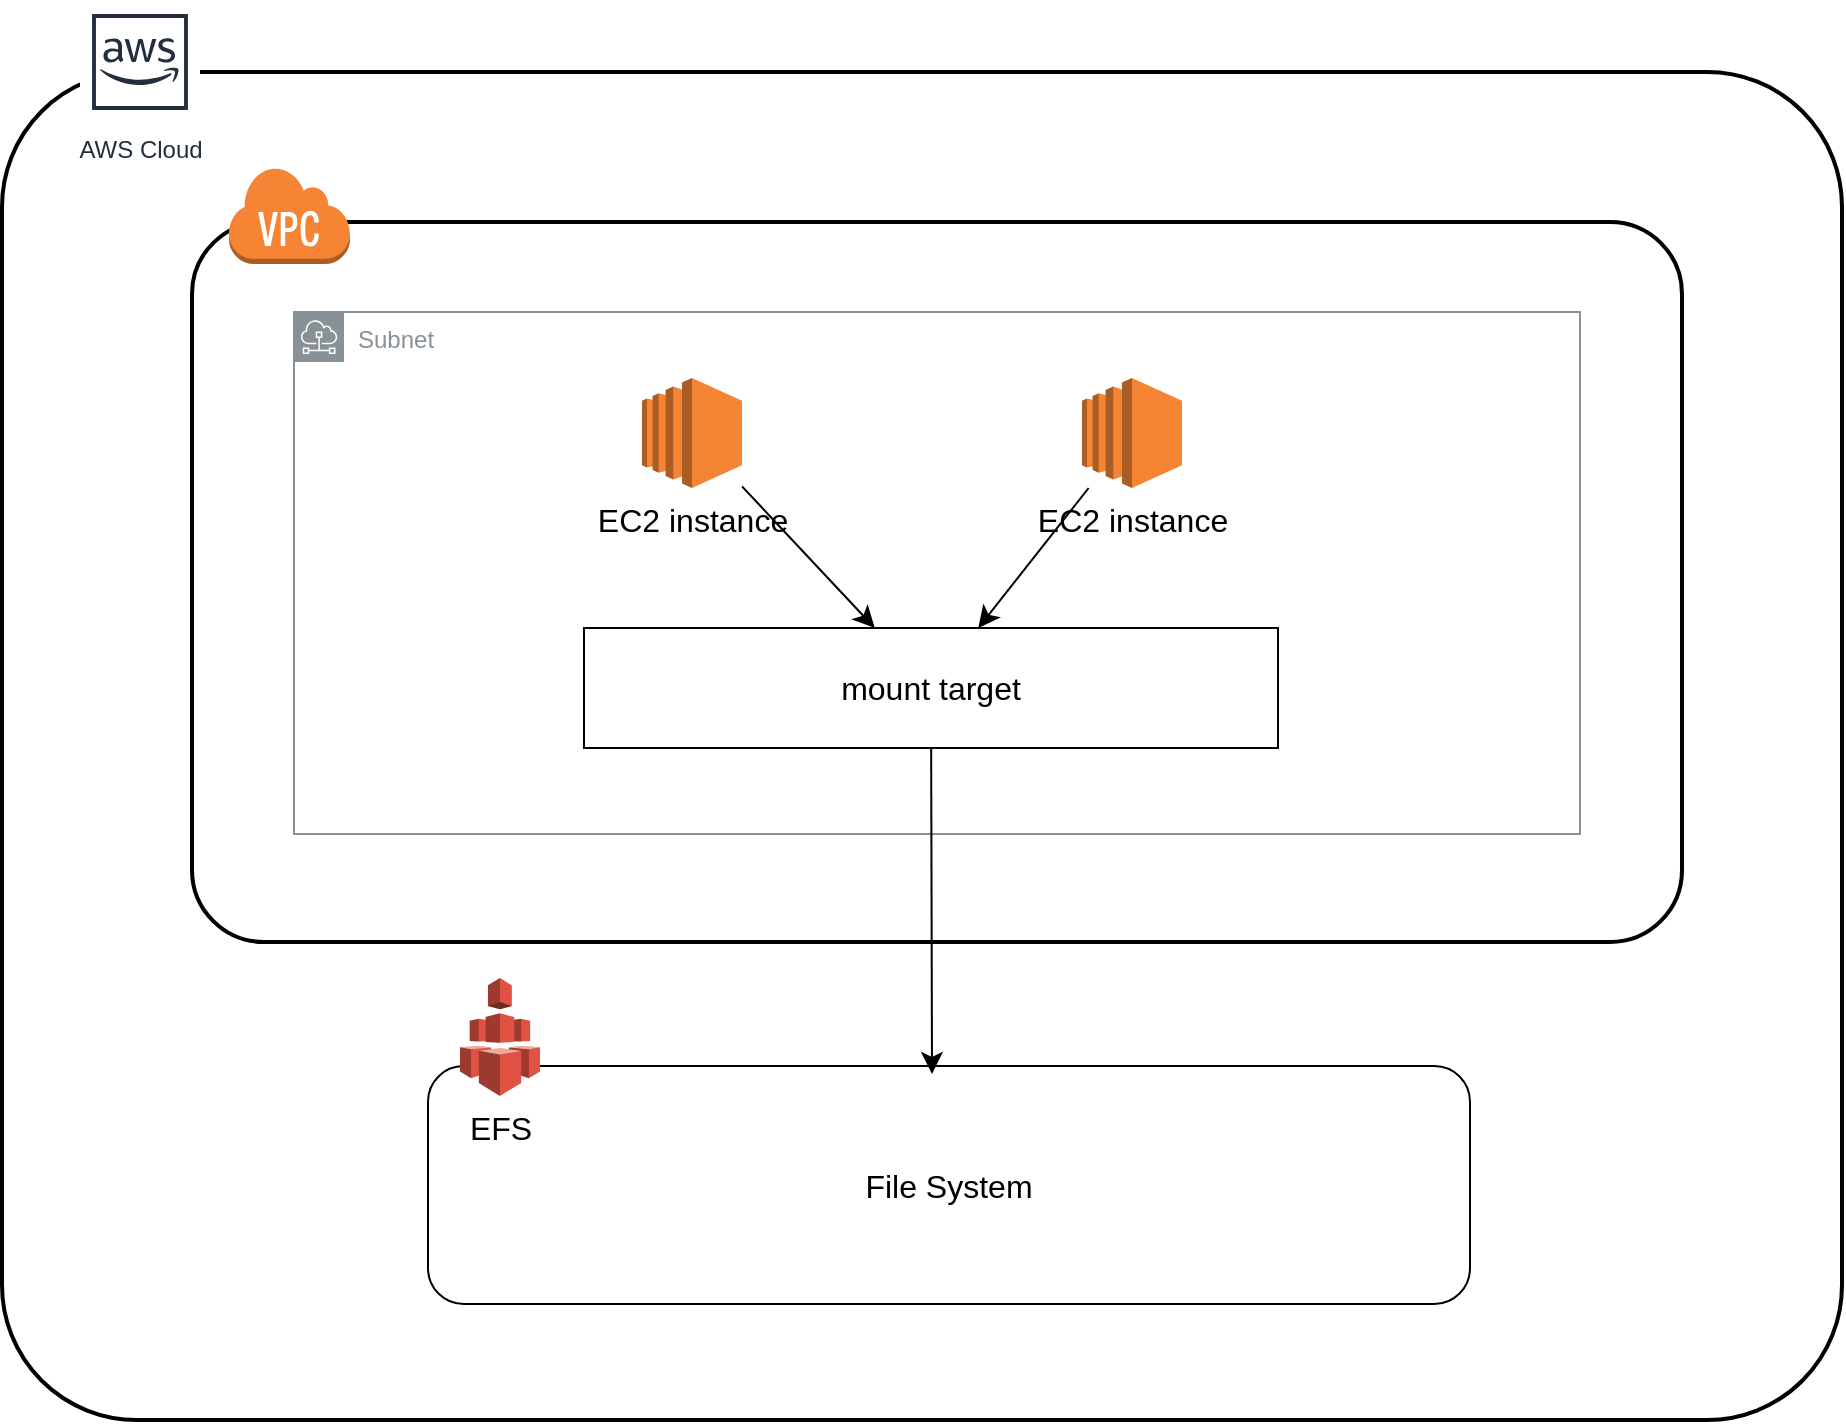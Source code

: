 <mxfile version="23.0.2" type="github">
  <diagram name="Page-1" id="hjasZw5lx7Q7KENLqYDq">
    <mxGraphModel dx="1834" dy="822" grid="0" gridSize="10" guides="1" tooltips="1" connect="1" arrows="1" fold="1" page="0" pageScale="1" pageWidth="850" pageHeight="1100" math="0" shadow="0">
      <root>
        <mxCell id="0" />
        <mxCell id="1" parent="0" />
        <mxCell id="gpbE0uFMWpD5C5QdrG1w-2" value="" style="rounded=1;arcSize=10;dashed=0;fillColor=none;gradientColor=none;strokeWidth=2;fontSize=16;" vertex="1" parent="1">
          <mxGeometry x="-360" y="63" width="920" height="674" as="geometry" />
        </mxCell>
        <mxCell id="gpbE0uFMWpD5C5QdrG1w-22" value="File System" style="rounded=1;whiteSpace=wrap;html=1;fontSize=16;" vertex="1" parent="1">
          <mxGeometry x="-147" y="560" width="521" height="119" as="geometry" />
        </mxCell>
        <mxCell id="gpbE0uFMWpD5C5QdrG1w-15" value="Subnet" style="sketch=0;outlineConnect=0;gradientColor=none;html=1;whiteSpace=wrap;fontSize=12;fontStyle=0;shape=mxgraph.aws4.group;grIcon=mxgraph.aws4.group_subnet;strokeColor=#879196;fillColor=none;verticalAlign=top;align=left;spacingLeft=30;fontColor=#879196;dashed=0;" vertex="1" parent="1">
          <mxGeometry x="-214" y="183" width="643" height="261" as="geometry" />
        </mxCell>
        <mxCell id="gpbE0uFMWpD5C5QdrG1w-5" value="AWS Cloud" style="sketch=0;outlineConnect=0;fontColor=#232F3E;gradientColor=none;strokeColor=#232F3E;fillColor=#ffffff;dashed=0;verticalLabelPosition=bottom;verticalAlign=top;align=center;html=1;fontSize=12;fontStyle=0;aspect=fixed;shape=mxgraph.aws4.resourceIcon;resIcon=mxgraph.aws4.aws_cloud;" vertex="1" parent="1">
          <mxGeometry x="-321" y="28" width="60" height="60" as="geometry" />
        </mxCell>
        <mxCell id="gpbE0uFMWpD5C5QdrG1w-8" value="" style="rounded=1;arcSize=10;dashed=0;fillColor=none;gradientColor=none;strokeWidth=2;fontSize=16;" vertex="1" parent="1">
          <mxGeometry x="-265" y="138" width="745" height="360" as="geometry" />
        </mxCell>
        <mxCell id="gpbE0uFMWpD5C5QdrG1w-6" value="" style="outlineConnect=0;dashed=0;verticalLabelPosition=bottom;verticalAlign=top;align=center;html=1;shape=mxgraph.aws3.virtual_private_cloud;fillColor=#F58534;gradientColor=none;fontSize=16;" vertex="1" parent="1">
          <mxGeometry x="-247" y="110" width="61" height="49" as="geometry" />
        </mxCell>
        <mxCell id="gpbE0uFMWpD5C5QdrG1w-18" value="" style="edgeStyle=none;curved=1;rounded=0;orthogonalLoop=1;jettySize=auto;html=1;fontSize=12;startSize=8;endSize=8;" edge="1" parent="1" source="gpbE0uFMWpD5C5QdrG1w-10" target="gpbE0uFMWpD5C5QdrG1w-16">
          <mxGeometry relative="1" as="geometry" />
        </mxCell>
        <mxCell id="gpbE0uFMWpD5C5QdrG1w-10" value="EC2 instance" style="outlineConnect=0;dashed=0;verticalLabelPosition=bottom;verticalAlign=top;align=center;html=1;shape=mxgraph.aws3.ec2;fillColor=#F58534;gradientColor=none;fontSize=16;" vertex="1" parent="1">
          <mxGeometry x="-40" y="216" width="50" height="55" as="geometry" />
        </mxCell>
        <mxCell id="gpbE0uFMWpD5C5QdrG1w-19" value="" style="edgeStyle=none;curved=1;rounded=0;orthogonalLoop=1;jettySize=auto;html=1;fontSize=12;startSize=8;endSize=8;" edge="1" parent="1" source="gpbE0uFMWpD5C5QdrG1w-12" target="gpbE0uFMWpD5C5QdrG1w-16">
          <mxGeometry relative="1" as="geometry" />
        </mxCell>
        <mxCell id="gpbE0uFMWpD5C5QdrG1w-12" value="EC2 instance" style="outlineConnect=0;dashed=0;verticalLabelPosition=bottom;verticalAlign=top;align=center;html=1;shape=mxgraph.aws3.ec2;fillColor=#F58534;gradientColor=none;fontSize=16;" vertex="1" parent="1">
          <mxGeometry x="180" y="216" width="50" height="55" as="geometry" />
        </mxCell>
        <mxCell id="gpbE0uFMWpD5C5QdrG1w-23" value="" style="edgeStyle=none;curved=1;rounded=0;orthogonalLoop=1;jettySize=auto;html=1;fontSize=12;startSize=8;endSize=8;" edge="1" parent="1" source="gpbE0uFMWpD5C5QdrG1w-16">
          <mxGeometry relative="1" as="geometry">
            <mxPoint x="105" y="564" as="targetPoint" />
          </mxGeometry>
        </mxCell>
        <mxCell id="gpbE0uFMWpD5C5QdrG1w-16" value="mount target" style="rounded=0;whiteSpace=wrap;html=1;fontSize=16;" vertex="1" parent="1">
          <mxGeometry x="-69" y="341" width="347" height="60" as="geometry" />
        </mxCell>
        <mxCell id="gpbE0uFMWpD5C5QdrG1w-21" value="EFS" style="outlineConnect=0;dashed=0;verticalLabelPosition=bottom;verticalAlign=top;align=center;html=1;shape=mxgraph.aws3.efs;fillColor=#E05243;gradientColor=none;fontSize=16;" vertex="1" parent="1">
          <mxGeometry x="-131" y="516" width="40" height="59" as="geometry" />
        </mxCell>
      </root>
    </mxGraphModel>
  </diagram>
</mxfile>
